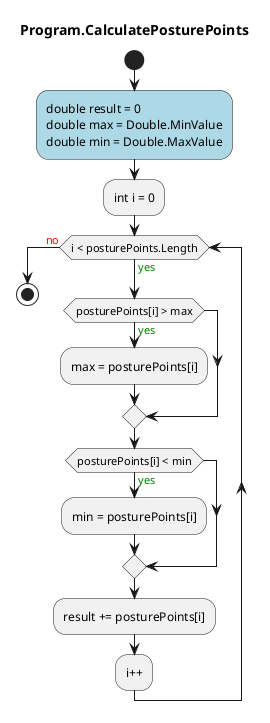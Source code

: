 @startuml Program.CalculatePosturePoints
title Program.CalculatePosturePoints
start
#LightBlue:double result = 0
double max = Double.MinValue
double min = Double.MaxValue;
:int i = 0;
while (i < posturePoints.Length) is (<color:green>yes)
    if (posturePoints[i] > max) then (<color:green>yes)
        :max = posturePoints[i];
    endif
    if (posturePoints[i] < min) then (<color:green>yes)
        :min = posturePoints[i];
    endif
    :result += posturePoints[i];
:i++;
endwhile (<color:red>no)
stop
@enduml

